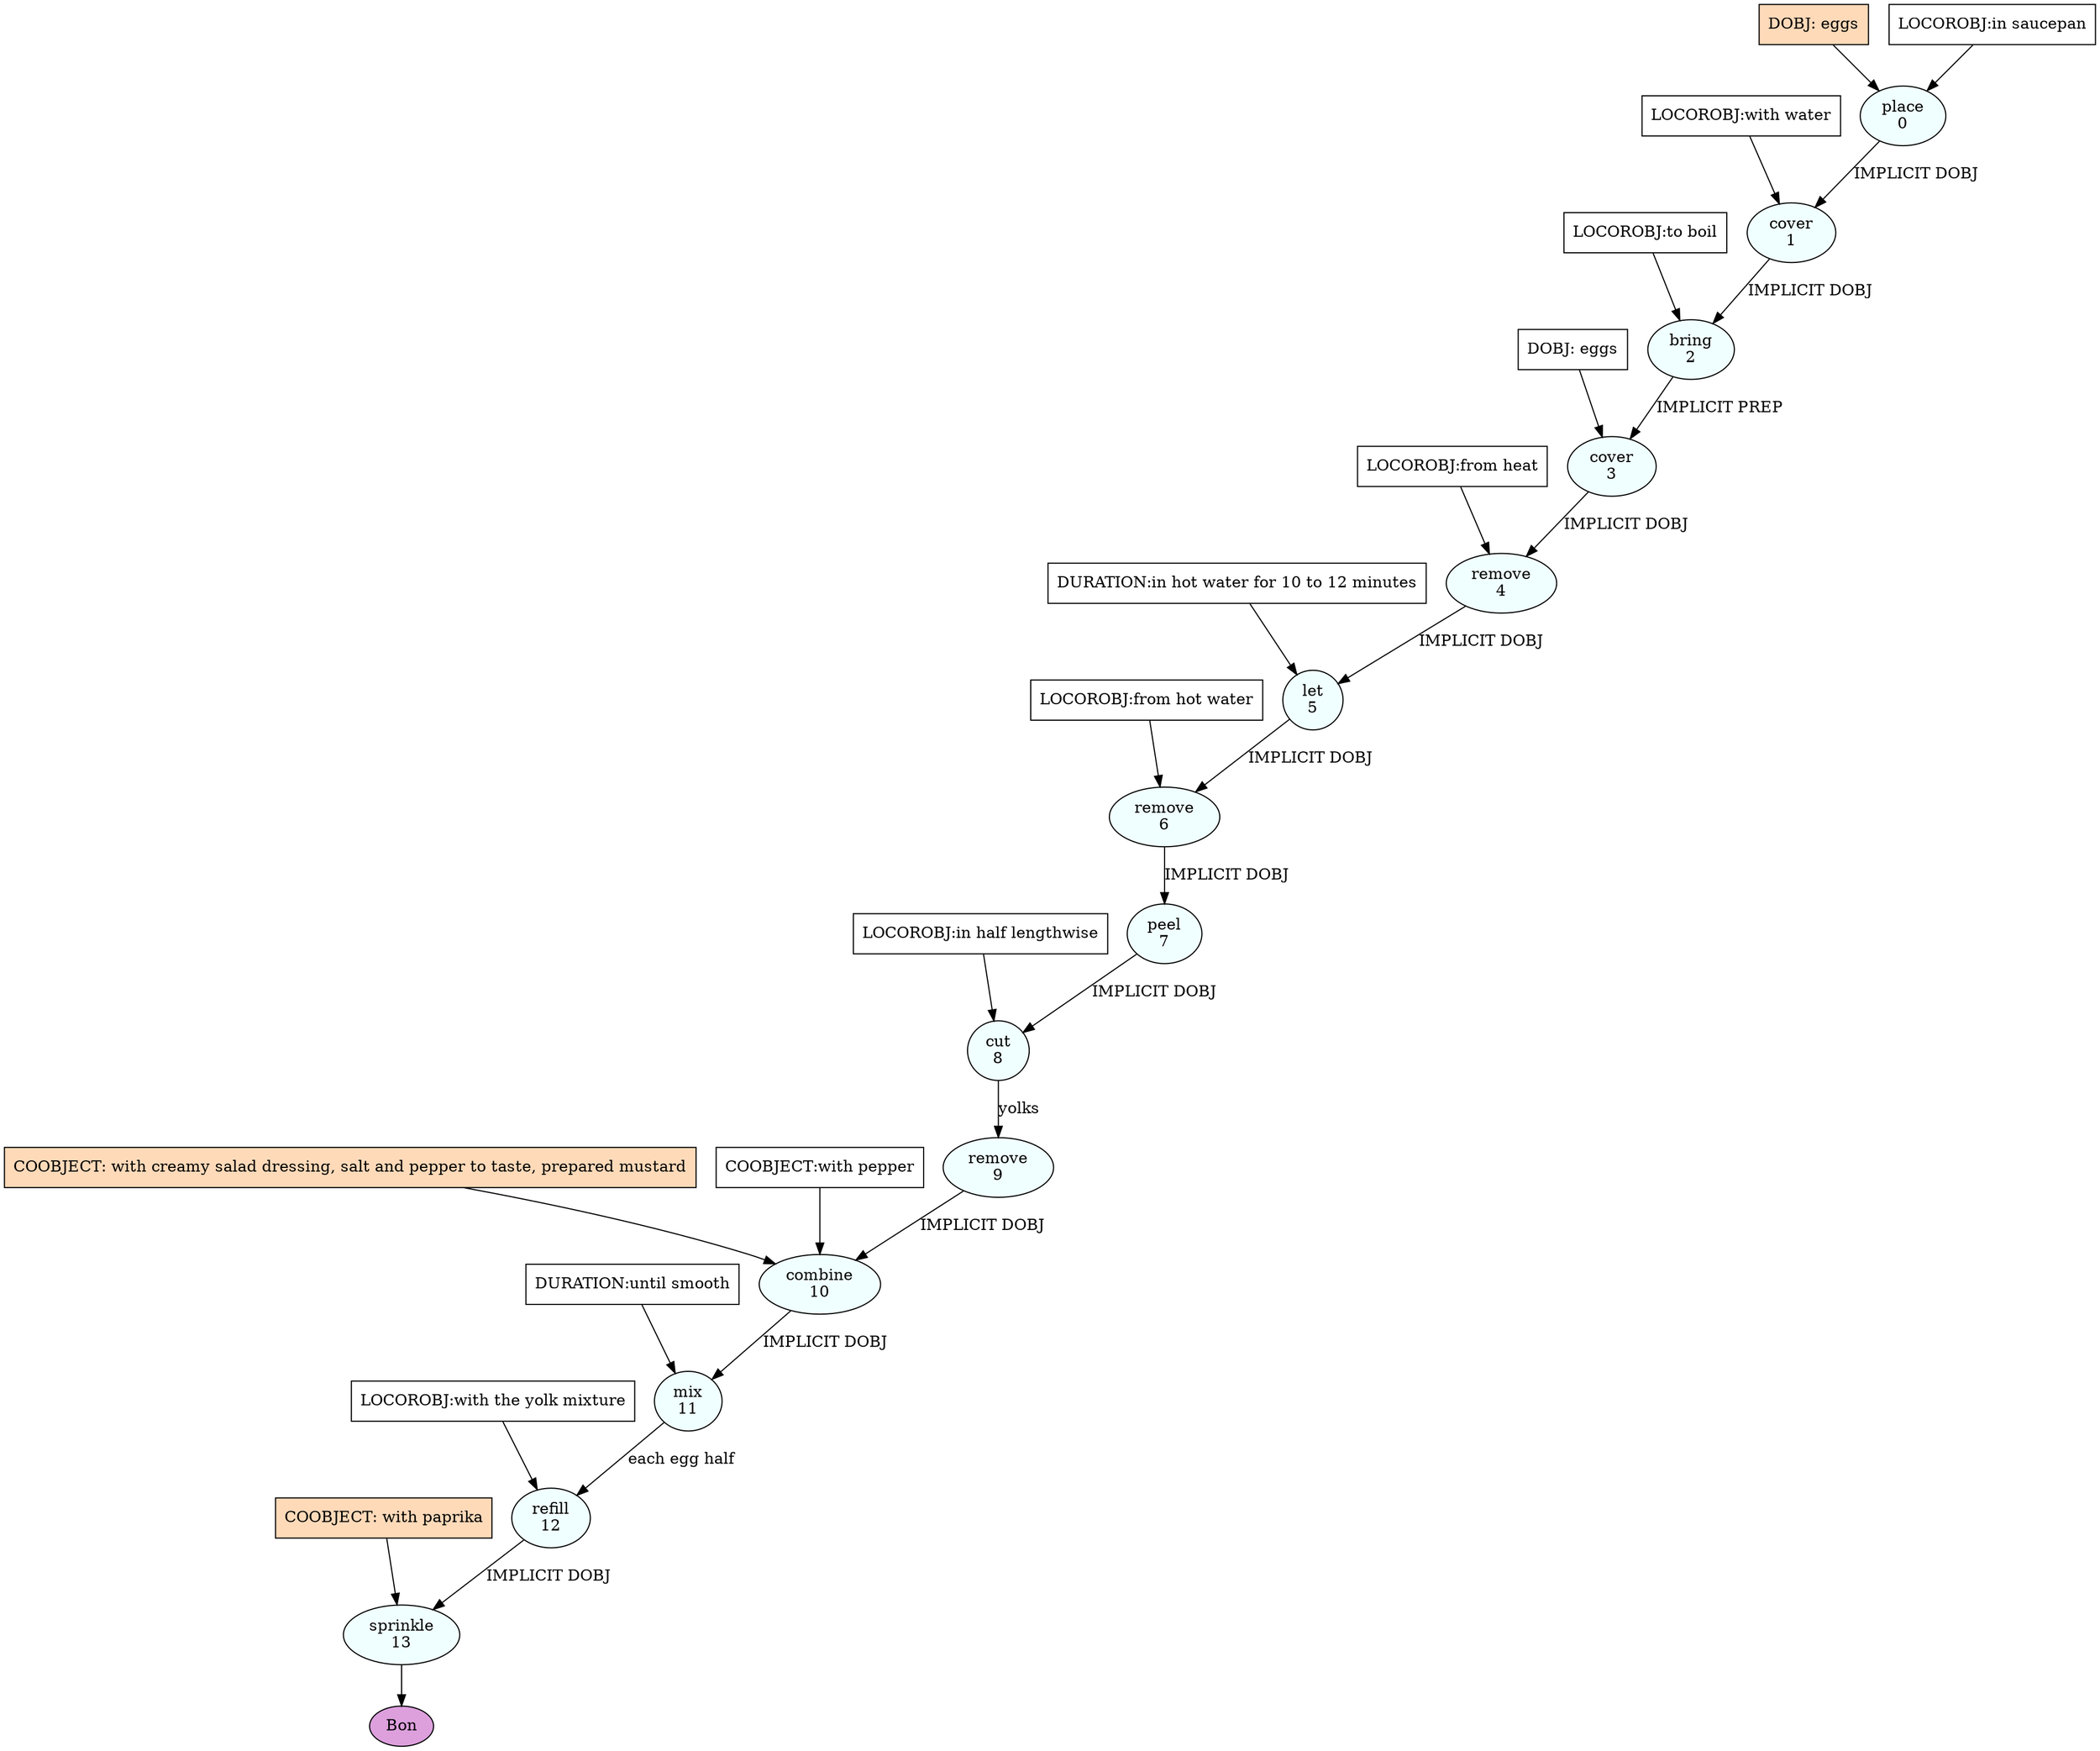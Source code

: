 digraph recipe {
E0[label="place
0", shape=oval, style=filled, fillcolor=azure]
E1[label="cover
1", shape=oval, style=filled, fillcolor=azure]
E2[label="bring
2", shape=oval, style=filled, fillcolor=azure]
E3[label="cover
3", shape=oval, style=filled, fillcolor=azure]
E4[label="remove
4", shape=oval, style=filled, fillcolor=azure]
E5[label="let
5", shape=oval, style=filled, fillcolor=azure]
E6[label="remove
6", shape=oval, style=filled, fillcolor=azure]
E7[label="peel
7", shape=oval, style=filled, fillcolor=azure]
E8[label="cut
8", shape=oval, style=filled, fillcolor=azure]
E9[label="remove
9", shape=oval, style=filled, fillcolor=azure]
E10[label="combine
10", shape=oval, style=filled, fillcolor=azure]
E11[label="mix
11", shape=oval, style=filled, fillcolor=azure]
E12[label="refill
12", shape=oval, style=filled, fillcolor=azure]
E13[label="sprinkle
13", shape=oval, style=filled, fillcolor=azure]
D0[label="DOBJ: eggs", shape=box, style=filled, fillcolor=peachpuff]
D0 -> E0
P0_0[label="LOCOROBJ:in saucepan", shape=box, style=filled, fillcolor=white]
P0_0 -> E0
E0 -> E1 [label="IMPLICIT DOBJ"]
P1_0_0[label="LOCOROBJ:with water", shape=box, style=filled, fillcolor=white]
P1_0_0 -> E1
E1 -> E2 [label="IMPLICIT DOBJ"]
P2_0_0[label="LOCOROBJ:to boil", shape=box, style=filled, fillcolor=white]
P2_0_0 -> E2
D3_0[label="DOBJ: eggs", shape=box, style=filled, fillcolor=white]
D3_0 -> E3
E2 -> E3 [label="IMPLICIT PREP"]
E3 -> E4 [label="IMPLICIT DOBJ"]
P4_0_0[label="LOCOROBJ:from heat", shape=box, style=filled, fillcolor=white]
P4_0_0 -> E4
E4 -> E5 [label="IMPLICIT DOBJ"]
P5_0_0[label="DURATION:in hot water for 10 to 12 minutes", shape=box, style=filled, fillcolor=white]
P5_0_0 -> E5
E5 -> E6 [label="IMPLICIT DOBJ"]
P6_0_0[label="LOCOROBJ:from hot water", shape=box, style=filled, fillcolor=white]
P6_0_0 -> E6
E6 -> E7 [label="IMPLICIT DOBJ"]
E7 -> E8 [label="IMPLICIT DOBJ"]
P8_0_0[label="LOCOROBJ:in half lengthwise", shape=box, style=filled, fillcolor=white]
P8_0_0 -> E8
E8 -> E9 [label="yolks"]
E9 -> E10 [label="IMPLICIT DOBJ"]
P10_0_ing[label="COOBJECT: with creamy salad dressing, salt and pepper to taste, prepared mustard", shape=box, style=filled, fillcolor=peachpuff]
P10_0_ing -> E10
P10_0_0[label="COOBJECT:with pepper", shape=box, style=filled, fillcolor=white]
P10_0_0 -> E10
E10 -> E11 [label="IMPLICIT DOBJ"]
P11_0_0[label="DURATION:until smooth", shape=box, style=filled, fillcolor=white]
P11_0_0 -> E11
E11 -> E12 [label="each egg half"]
P12_0_0[label="LOCOROBJ:with the yolk mixture", shape=box, style=filled, fillcolor=white]
P12_0_0 -> E12
E12 -> E13 [label="IMPLICIT DOBJ"]
P13_0_ing[label="COOBJECT: with paprika", shape=box, style=filled, fillcolor=peachpuff]
P13_0_ing -> E13
EOR[label="Bon", shape=oval, style=filled, fillcolor=plum]
E13 -> EOR
}
